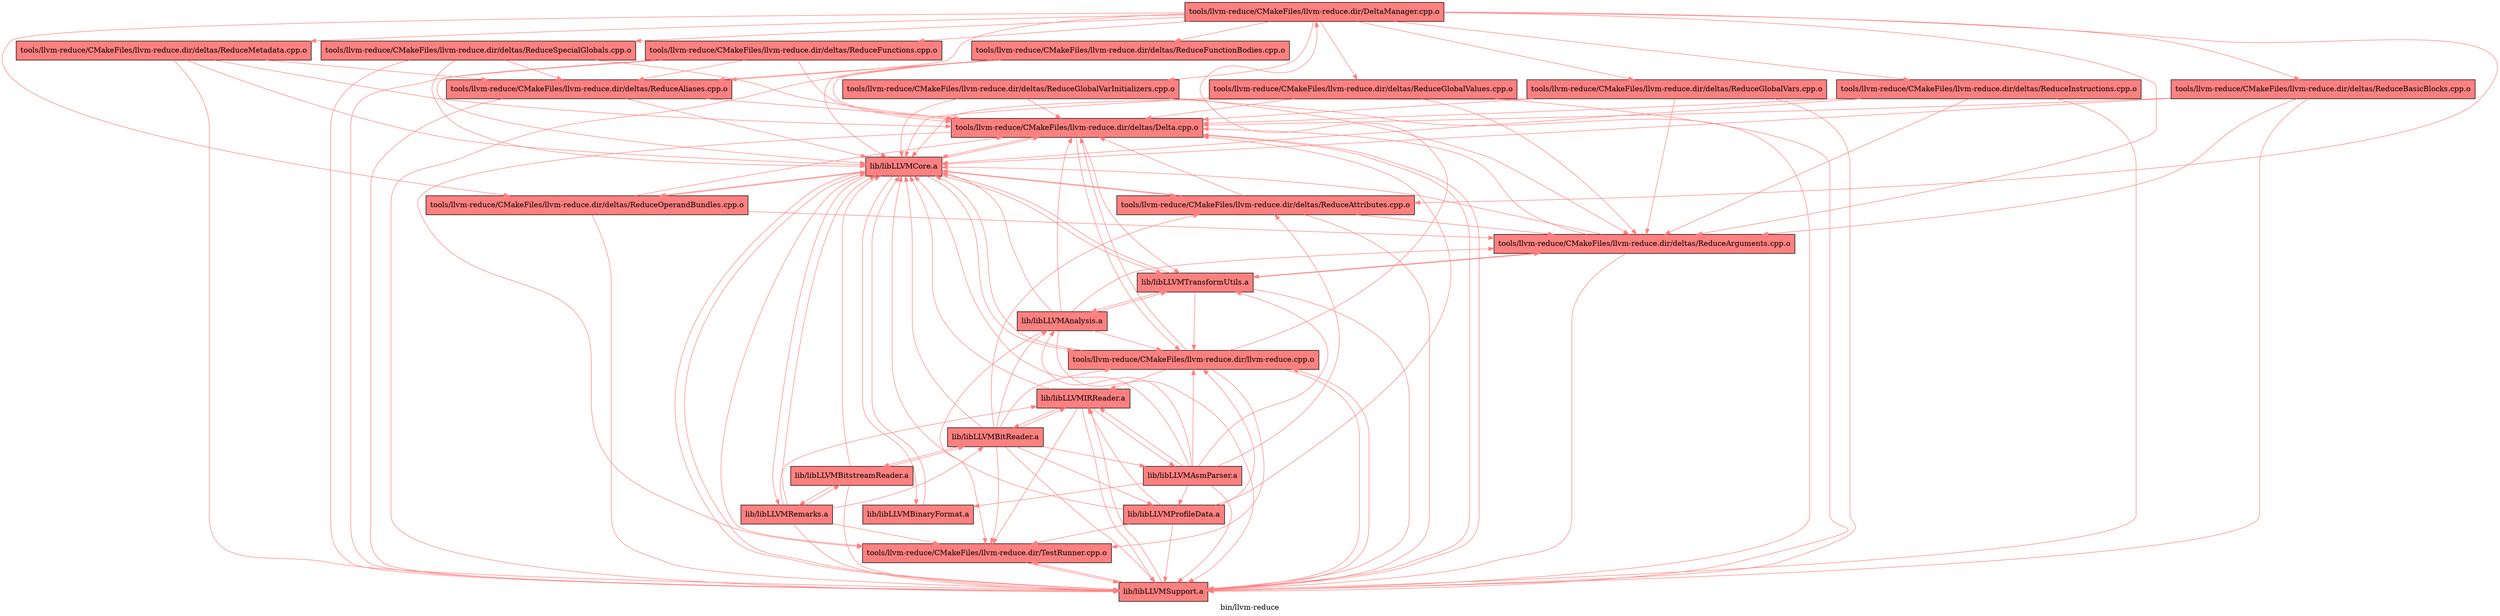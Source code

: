 digraph "bin/llvm-reduce" {
	label="bin/llvm-reduce";

	Node0x56287aff6ca8 [shape=record,shape=record,style=filled,fillcolor="1.000000 0.5 1",label="{tools/llvm-reduce/CMakeFiles/llvm-reduce.dir/DeltaManager.cpp.o}"];
	Node0x56287aff6ca8 -> Node0x56287aff8968[color="1.000000 0.5 1"];
	Node0x56287aff6ca8 -> Node0x56287aff8c38[color="1.000000 0.5 1"];
	Node0x56287aff6ca8 -> Node0x56287aff8f58[color="1.000000 0.5 1"];
	Node0x56287aff6ca8 -> Node0x56287affa038[color="1.000000 0.5 1"];
	Node0x56287aff6ca8 -> Node0x56287aff9e08[color="1.000000 0.5 1"];
	Node0x56287aff6ca8 -> Node0x56287aff9548[color="1.000000 0.5 1"];
	Node0x56287aff6ca8 -> Node0x56287aff9278[color="1.000000 0.5 1"];
	Node0x56287aff6ca8 -> Node0x56287affa218[color="1.000000 0.5 1"];
	Node0x56287aff6ca8 -> Node0x56287affd0f8[color="1.000000 0.5 1"];
	Node0x56287aff6ca8 -> Node0x56287affce28[color="1.000000 0.5 1"];
	Node0x56287aff6ca8 -> Node0x56287affd5a8[color="1.000000 0.5 1"];
	Node0x56287aff6ca8 -> Node0x56287affc068[color="1.000000 0.5 1"];
	Node0x56287aff6ca8 -> Node0x56287affc7e8[color="1.000000 0.5 1"];
	Node0x56287aff8968 [shape=record,shape=record,style=filled,fillcolor="1.000000 0.5 1",label="{tools/llvm-reduce/CMakeFiles/llvm-reduce.dir/deltas/ReduceAliases.cpp.o}"];
	Node0x56287aff8968 -> Node0x56287aff7ce8[color="1.000000 0.5 1"];
	Node0x56287aff8968 -> Node0x56287affde68[color="1.000000 0.5 1"];
	Node0x56287aff8968 -> Node0x56287affd508[color="1.000000 0.5 1"];
	Node0x56287aff8c38 [shape=record,shape=record,style=filled,fillcolor="1.000000 0.5 1",label="{tools/llvm-reduce/CMakeFiles/llvm-reduce.dir/deltas/ReduceArguments.cpp.o}"];
	Node0x56287aff8c38 -> Node0x56287aff7ce8[color="1.000000 0.5 1"];
	Node0x56287aff8c38 -> Node0x56287affde68[color="1.000000 0.5 1"];
	Node0x56287aff8c38 -> Node0x56287affd508[color="1.000000 0.5 1"];
	Node0x56287aff8c38 -> Node0x56287affca68[color="1.000000 0.5 1"];
	Node0x56287aff8f58 [shape=record,shape=record,style=filled,fillcolor="1.000000 0.5 1",label="{tools/llvm-reduce/CMakeFiles/llvm-reduce.dir/deltas/ReduceAttributes.cpp.o}"];
	Node0x56287aff8f58 -> Node0x56287aff7ce8[color="1.000000 0.5 1"];
	Node0x56287aff8f58 -> Node0x56287aff8c38[color="1.000000 0.5 1"];
	Node0x56287aff8f58 -> Node0x56287affde68[color="1.000000 0.5 1"];
	Node0x56287aff8f58 -> Node0x56287affd508[color="1.000000 0.5 1"];
	Node0x56287affa038 [shape=record,shape=record,style=filled,fillcolor="1.000000 0.5 1",label="{tools/llvm-reduce/CMakeFiles/llvm-reduce.dir/deltas/ReduceBasicBlocks.cpp.o}"];
	Node0x56287affa038 -> Node0x56287aff7ce8[color="1.000000 0.5 1"];
	Node0x56287affa038 -> Node0x56287aff8c38[color="1.000000 0.5 1"];
	Node0x56287affa038 -> Node0x56287affde68[color="1.000000 0.5 1"];
	Node0x56287affa038 -> Node0x56287affd508[color="1.000000 0.5 1"];
	Node0x56287aff9e08 [shape=record,shape=record,style=filled,fillcolor="1.000000 0.5 1",label="{tools/llvm-reduce/CMakeFiles/llvm-reduce.dir/deltas/ReduceFunctionBodies.cpp.o}"];
	Node0x56287aff9e08 -> Node0x56287aff7ce8[color="1.000000 0.5 1"];
	Node0x56287aff9e08 -> Node0x56287aff8968[color="1.000000 0.5 1"];
	Node0x56287aff9e08 -> Node0x56287affde68[color="1.000000 0.5 1"];
	Node0x56287aff9e08 -> Node0x56287affd508[color="1.000000 0.5 1"];
	Node0x56287aff9548 [shape=record,shape=record,style=filled,fillcolor="1.000000 0.5 1",label="{tools/llvm-reduce/CMakeFiles/llvm-reduce.dir/deltas/ReduceFunctions.cpp.o}"];
	Node0x56287aff9548 -> Node0x56287aff7ce8[color="1.000000 0.5 1"];
	Node0x56287aff9548 -> Node0x56287aff8968[color="1.000000 0.5 1"];
	Node0x56287aff9548 -> Node0x56287affde68[color="1.000000 0.5 1"];
	Node0x56287aff9548 -> Node0x56287affd508[color="1.000000 0.5 1"];
	Node0x56287aff9278 [shape=record,shape=record,style=filled,fillcolor="1.000000 0.5 1",label="{tools/llvm-reduce/CMakeFiles/llvm-reduce.dir/deltas/ReduceGlobalValues.cpp.o}"];
	Node0x56287aff9278 -> Node0x56287aff7ce8[color="1.000000 0.5 1"];
	Node0x56287aff9278 -> Node0x56287aff8c38[color="1.000000 0.5 1"];
	Node0x56287aff9278 -> Node0x56287affde68[color="1.000000 0.5 1"];
	Node0x56287aff9278 -> Node0x56287affd508[color="1.000000 0.5 1"];
	Node0x56287affa218 [shape=record,shape=record,style=filled,fillcolor="1.000000 0.5 1",label="{tools/llvm-reduce/CMakeFiles/llvm-reduce.dir/deltas/ReduceGlobalVarInitializers.cpp.o}"];
	Node0x56287affa218 -> Node0x56287aff7ce8[color="1.000000 0.5 1"];
	Node0x56287affa218 -> Node0x56287aff8c38[color="1.000000 0.5 1"];
	Node0x56287affa218 -> Node0x56287affde68[color="1.000000 0.5 1"];
	Node0x56287affa218 -> Node0x56287affd508[color="1.000000 0.5 1"];
	Node0x56287affd0f8 [shape=record,shape=record,style=filled,fillcolor="1.000000 0.5 1",label="{tools/llvm-reduce/CMakeFiles/llvm-reduce.dir/deltas/ReduceGlobalVars.cpp.o}"];
	Node0x56287affd0f8 -> Node0x56287aff7ce8[color="1.000000 0.5 1"];
	Node0x56287affd0f8 -> Node0x56287aff8c38[color="1.000000 0.5 1"];
	Node0x56287affd0f8 -> Node0x56287affde68[color="1.000000 0.5 1"];
	Node0x56287affd0f8 -> Node0x56287affd508[color="1.000000 0.5 1"];
	Node0x56287affce28 [shape=record,shape=record,style=filled,fillcolor="1.000000 0.5 1",label="{tools/llvm-reduce/CMakeFiles/llvm-reduce.dir/deltas/ReduceInstructions.cpp.o}"];
	Node0x56287affce28 -> Node0x56287aff7ce8[color="1.000000 0.5 1"];
	Node0x56287affce28 -> Node0x56287aff8c38[color="1.000000 0.5 1"];
	Node0x56287affce28 -> Node0x56287affde68[color="1.000000 0.5 1"];
	Node0x56287affce28 -> Node0x56287affd508[color="1.000000 0.5 1"];
	Node0x56287affd5a8 [shape=record,shape=record,style=filled,fillcolor="1.000000 0.5 1",label="{tools/llvm-reduce/CMakeFiles/llvm-reduce.dir/deltas/ReduceMetadata.cpp.o}"];
	Node0x56287affd5a8 -> Node0x56287aff7ce8[color="1.000000 0.5 1"];
	Node0x56287affd5a8 -> Node0x56287aff8968[color="1.000000 0.5 1"];
	Node0x56287affd5a8 -> Node0x56287affde68[color="1.000000 0.5 1"];
	Node0x56287affd5a8 -> Node0x56287affd508[color="1.000000 0.5 1"];
	Node0x56287affc068 [shape=record,shape=record,style=filled,fillcolor="1.000000 0.5 1",label="{tools/llvm-reduce/CMakeFiles/llvm-reduce.dir/deltas/ReduceOperandBundles.cpp.o}"];
	Node0x56287affc068 -> Node0x56287aff7ce8[color="1.000000 0.5 1"];
	Node0x56287affc068 -> Node0x56287aff8c38[color="1.000000 0.5 1"];
	Node0x56287affc068 -> Node0x56287affde68[color="1.000000 0.5 1"];
	Node0x56287affc068 -> Node0x56287affd508[color="1.000000 0.5 1"];
	Node0x56287affc7e8 [shape=record,shape=record,style=filled,fillcolor="1.000000 0.5 1",label="{tools/llvm-reduce/CMakeFiles/llvm-reduce.dir/deltas/ReduceSpecialGlobals.cpp.o}"];
	Node0x56287affc7e8 -> Node0x56287aff7ce8[color="1.000000 0.5 1"];
	Node0x56287affc7e8 -> Node0x56287aff8968[color="1.000000 0.5 1"];
	Node0x56287affc7e8 -> Node0x56287affde68[color="1.000000 0.5 1"];
	Node0x56287affc7e8 -> Node0x56287affd508[color="1.000000 0.5 1"];
	Node0x56287aff7928 [shape=record,shape=record,style=filled,fillcolor="1.000000 0.5 1",label="{tools/llvm-reduce/CMakeFiles/llvm-reduce.dir/TestRunner.cpp.o}"];
	Node0x56287aff7928 -> Node0x56287affd508[color="1.000000 0.5 1"];
	Node0x56287affd508 [shape=record,shape=record,style=filled,fillcolor="1.000000 0.5 1",label="{lib/libLLVMSupport.a}"];
	Node0x56287affd508 -> Node0x56287aff7928[color="1.000000 0.5 1"];
	Node0x56287affd508 -> Node0x56287affde68[color="1.000000 0.5 1"];
	Node0x56287affd508 -> Node0x56287aff7ce8[color="1.000000 0.5 1"];
	Node0x56287affd508 -> Node0x56287affc5b8[color="1.000000 0.5 1"];
	Node0x56287affd508 -> Node0x56287affd968[color="1.000000 0.5 1"];
	Node0x56287aff7ce8 [shape=record,shape=record,style=filled,fillcolor="1.000000 0.5 1",label="{tools/llvm-reduce/CMakeFiles/llvm-reduce.dir/deltas/Delta.cpp.o}"];
	Node0x56287aff7ce8 -> Node0x56287aff7928[color="1.000000 0.5 1"];
	Node0x56287aff7ce8 -> Node0x56287affc5b8[color="1.000000 0.5 1"];
	Node0x56287aff7ce8 -> Node0x56287affde68[color="1.000000 0.5 1"];
	Node0x56287aff7ce8 -> Node0x56287affd508[color="1.000000 0.5 1"];
	Node0x56287aff7ce8 -> Node0x56287affca68[color="1.000000 0.5 1"];
	Node0x56287affc5b8 [shape=record,shape=record,style=filled,fillcolor="1.000000 0.5 1",label="{tools/llvm-reduce/CMakeFiles/llvm-reduce.dir/llvm-reduce.cpp.o}"];
	Node0x56287affc5b8 -> Node0x56287aff6ca8[color="1.000000 0.5 1"];
	Node0x56287affc5b8 -> Node0x56287aff7928[color="1.000000 0.5 1"];
	Node0x56287affc5b8 -> Node0x56287aff7ce8[color="1.000000 0.5 1"];
	Node0x56287affc5b8 -> Node0x56287affde68[color="1.000000 0.5 1"];
	Node0x56287affc5b8 -> Node0x56287affd968[color="1.000000 0.5 1"];
	Node0x56287affc5b8 -> Node0x56287affd508[color="1.000000 0.5 1"];
	Node0x56287affde68 [shape=record,shape=record,style=filled,fillcolor="1.000000 0.5 1",label="{lib/libLLVMCore.a}"];
	Node0x56287affde68 -> Node0x56287aff7ce8[color="1.000000 0.5 1"];
	Node0x56287affde68 -> Node0x56287affd508[color="1.000000 0.5 1"];
	Node0x56287affde68 -> Node0x56287affc608[color="1.000000 0.5 1"];
	Node0x56287affde68 -> Node0x56287aff8f58[color="1.000000 0.5 1"];
	Node0x56287affde68 -> Node0x56287affc068[color="1.000000 0.5 1"];
	Node0x56287affde68 -> Node0x56287affc5b8[color="1.000000 0.5 1"];
	Node0x56287affde68 -> Node0x56287aff7928[color="1.000000 0.5 1"];
	Node0x56287affde68 -> Node0x56287affcb08[color="1.000000 0.5 1"];
	Node0x56287affde68 -> Node0x56287affca68[color="1.000000 0.5 1"];
	Node0x56287affca68 [shape=record,shape=record,style=filled,fillcolor="1.000000 0.5 1",label="{lib/libLLVMTransformUtils.a}"];
	Node0x56287affca68 -> Node0x56287affde68[color="1.000000 0.5 1"];
	Node0x56287affca68 -> Node0x56287affd508[color="1.000000 0.5 1"];
	Node0x56287affca68 -> Node0x56287affb2a8[color="1.000000 0.5 1"];
	Node0x56287affca68 -> Node0x56287aff8c38[color="1.000000 0.5 1"];
	Node0x56287affca68 -> Node0x56287affc5b8[color="1.000000 0.5 1"];
	Node0x56287affd968 [shape=record,shape=record,style=filled,fillcolor="1.000000 0.5 1",label="{lib/libLLVMIRReader.a}"];
	Node0x56287affd968 -> Node0x56287aff7928[color="1.000000 0.5 1"];
	Node0x56287affd968 -> Node0x56287affde68[color="1.000000 0.5 1"];
	Node0x56287affd968 -> Node0x56287affd508[color="1.000000 0.5 1"];
	Node0x56287affd968 -> Node0x56287affb5c8[color="1.000000 0.5 1"];
	Node0x56287affd968 -> Node0x56287affa678[color="1.000000 0.5 1"];
	Node0x56287affc608 [shape=record,shape=record,style=filled,fillcolor="1.000000 0.5 1",label="{lib/libLLVMBinaryFormat.a}"];
	Node0x56287affc608 -> Node0x56287affde68[color="1.000000 0.5 1"];
	Node0x56287affcb08 [shape=record,shape=record,style=filled,fillcolor="1.000000 0.5 1",label="{lib/libLLVMRemarks.a}"];
	Node0x56287affcb08 -> Node0x56287affd508[color="1.000000 0.5 1"];
	Node0x56287affcb08 -> Node0x56287affde68[color="1.000000 0.5 1"];
	Node0x56287affcb08 -> Node0x56287affa678[color="1.000000 0.5 1"];
	Node0x56287affcb08 -> Node0x56287aff7928[color="1.000000 0.5 1"];
	Node0x56287affcb08 -> Node0x56287affd968[color="1.000000 0.5 1"];
	Node0x56287affcb08 -> Node0x56287affbbb8[color="1.000000 0.5 1"];
	Node0x56287affb5c8 [shape=record,shape=record,style=filled,fillcolor="1.000000 0.5 1",label="{lib/libLLVMAsmParser.a}"];
	Node0x56287affb5c8 -> Node0x56287aff8f58[color="1.000000 0.5 1"];
	Node0x56287affb5c8 -> Node0x56287affde68[color="1.000000 0.5 1"];
	Node0x56287affb5c8 -> Node0x56287affd968[color="1.000000 0.5 1"];
	Node0x56287affb5c8 -> Node0x56287affd508[color="1.000000 0.5 1"];
	Node0x56287affb5c8 -> Node0x56287affc5b8[color="1.000000 0.5 1"];
	Node0x56287affb5c8 -> Node0x56287affca68[color="1.000000 0.5 1"];
	Node0x56287affb5c8 -> Node0x56287affd148[color="1.000000 0.5 1"];
	Node0x56287affb5c8 -> Node0x56287affb2a8[color="1.000000 0.5 1"];
	Node0x56287affb5c8 -> Node0x56287affc608[color="1.000000 0.5 1"];
	Node0x56287affa678 [shape=record,shape=record,style=filled,fillcolor="1.000000 0.5 1",label="{lib/libLLVMBitReader.a}"];
	Node0x56287affa678 -> Node0x56287aff7928[color="1.000000 0.5 1"];
	Node0x56287affa678 -> Node0x56287aff8f58[color="1.000000 0.5 1"];
	Node0x56287affa678 -> Node0x56287affc5b8[color="1.000000 0.5 1"];
	Node0x56287affa678 -> Node0x56287affde68[color="1.000000 0.5 1"];
	Node0x56287affa678 -> Node0x56287affd968[color="1.000000 0.5 1"];
	Node0x56287affa678 -> Node0x56287affd508[color="1.000000 0.5 1"];
	Node0x56287affa678 -> Node0x56287affb5c8[color="1.000000 0.5 1"];
	Node0x56287affa678 -> Node0x56287affb2a8[color="1.000000 0.5 1"];
	Node0x56287affa678 -> Node0x56287affbbb8[color="1.000000 0.5 1"];
	Node0x56287affa678 -> Node0x56287affd148[color="1.000000 0.5 1"];
	Node0x56287affb2a8 [shape=record,shape=record,style=filled,fillcolor="1.000000 0.5 1",label="{lib/libLLVMAnalysis.a}"];
	Node0x56287affb2a8 -> Node0x56287affc5b8[color="1.000000 0.5 1"];
	Node0x56287affb2a8 -> Node0x56287affde68[color="1.000000 0.5 1"];
	Node0x56287affb2a8 -> Node0x56287affd508[color="1.000000 0.5 1"];
	Node0x56287affb2a8 -> Node0x56287aff7ce8[color="1.000000 0.5 1"];
	Node0x56287affb2a8 -> Node0x56287aff8c38[color="1.000000 0.5 1"];
	Node0x56287affb2a8 -> Node0x56287affca68[color="1.000000 0.5 1"];
	Node0x56287affb2a8 -> Node0x56287aff7928[color="1.000000 0.5 1"];
	Node0x56287affd148 [shape=record,shape=record,style=filled,fillcolor="1.000000 0.5 1",label="{lib/libLLVMProfileData.a}"];
	Node0x56287affd148 -> Node0x56287affc5b8[color="1.000000 0.5 1"];
	Node0x56287affd148 -> Node0x56287affd508[color="1.000000 0.5 1"];
	Node0x56287affd148 -> Node0x56287affde68[color="1.000000 0.5 1"];
	Node0x56287affd148 -> Node0x56287aff7928[color="1.000000 0.5 1"];
	Node0x56287affd148 -> Node0x56287aff7ce8[color="1.000000 0.5 1"];
	Node0x56287affd148 -> Node0x56287affd968[color="1.000000 0.5 1"];
	Node0x56287affbbb8 [shape=record,shape=record,style=filled,fillcolor="1.000000 0.5 1",label="{lib/libLLVMBitstreamReader.a}"];
	Node0x56287affbbb8 -> Node0x56287affde68[color="1.000000 0.5 1"];
	Node0x56287affbbb8 -> Node0x56287affd508[color="1.000000 0.5 1"];
	Node0x56287affbbb8 -> Node0x56287affa678[color="1.000000 0.5 1"];
	Node0x56287affbbb8 -> Node0x56287affcb08[color="1.000000 0.5 1"];
}

